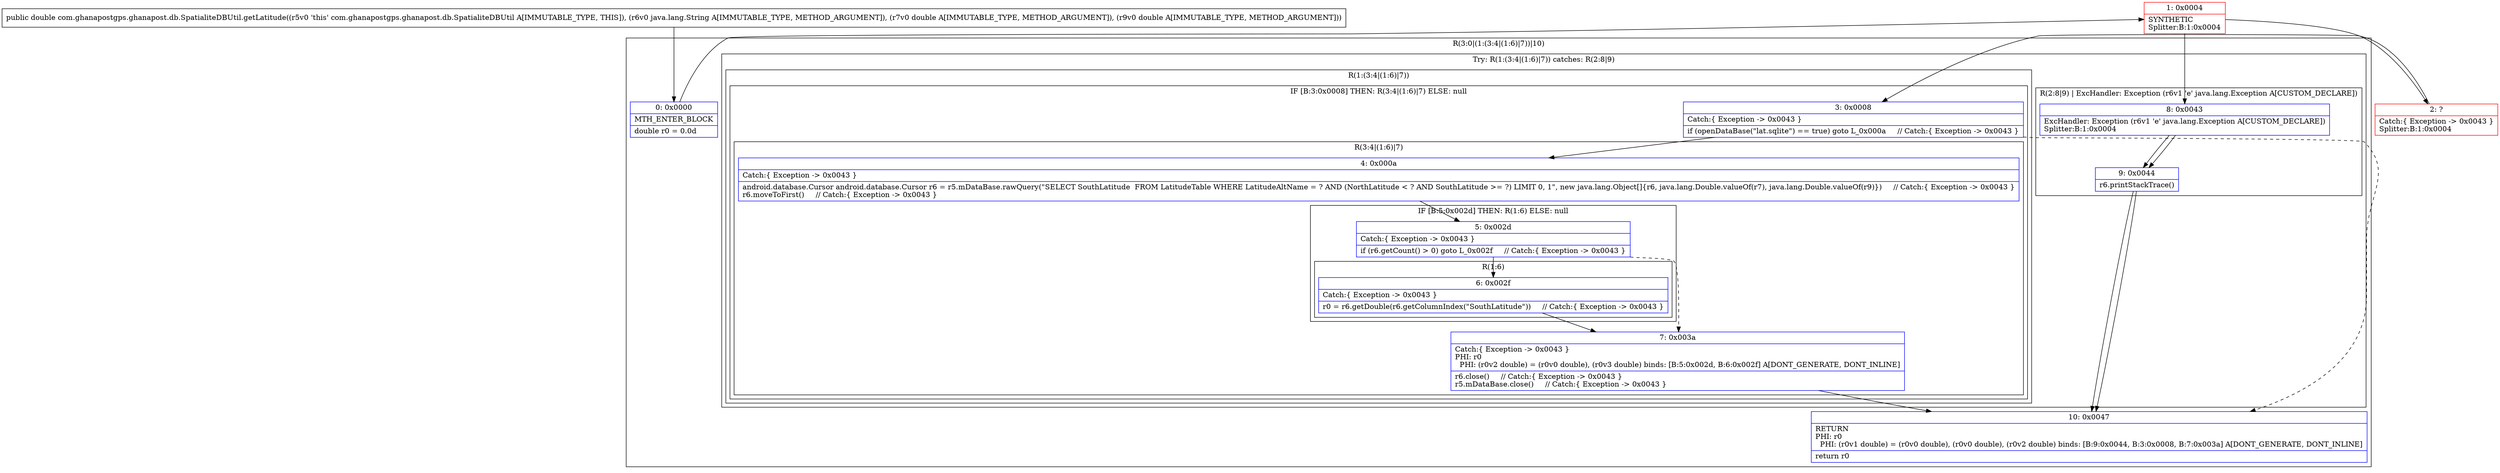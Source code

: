 digraph "CFG forcom.ghanapostgps.ghanapost.db.SpatialiteDBUtil.getLatitude(Ljava\/lang\/String;DD)D" {
subgraph cluster_Region_229620863 {
label = "R(3:0|(1:(3:4|(1:6)|7))|10)";
node [shape=record,color=blue];
Node_0 [shape=record,label="{0\:\ 0x0000|MTH_ENTER_BLOCK\l|double r0 = 0.0d\l}"];
subgraph cluster_TryCatchRegion_1955459212 {
label = "Try: R(1:(3:4|(1:6)|7)) catches: R(2:8|9)";
node [shape=record,color=blue];
subgraph cluster_Region_1756622374 {
label = "R(1:(3:4|(1:6)|7))";
node [shape=record,color=blue];
subgraph cluster_IfRegion_1487000911 {
label = "IF [B:3:0x0008] THEN: R(3:4|(1:6)|7) ELSE: null";
node [shape=record,color=blue];
Node_3 [shape=record,label="{3\:\ 0x0008|Catch:\{ Exception \-\> 0x0043 \}\l|if (openDataBase(\"lat.sqlite\") == true) goto L_0x000a     \/\/ Catch:\{ Exception \-\> 0x0043 \}\l}"];
subgraph cluster_Region_798398982 {
label = "R(3:4|(1:6)|7)";
node [shape=record,color=blue];
Node_4 [shape=record,label="{4\:\ 0x000a|Catch:\{ Exception \-\> 0x0043 \}\l|android.database.Cursor android.database.Cursor r6 = r5.mDataBase.rawQuery(\"SELECT SouthLatitude  FROM LatitudeTable WHERE LatitudeAltName = ? AND (NorthLatitude \< ? AND SouthLatitude \>= ?) LIMIT 0, 1\", new java.lang.Object[]\{r6, java.lang.Double.valueOf(r7), java.lang.Double.valueOf(r9)\})     \/\/ Catch:\{ Exception \-\> 0x0043 \}\lr6.moveToFirst()     \/\/ Catch:\{ Exception \-\> 0x0043 \}\l}"];
subgraph cluster_IfRegion_795234994 {
label = "IF [B:5:0x002d] THEN: R(1:6) ELSE: null";
node [shape=record,color=blue];
Node_5 [shape=record,label="{5\:\ 0x002d|Catch:\{ Exception \-\> 0x0043 \}\l|if (r6.getCount() \> 0) goto L_0x002f     \/\/ Catch:\{ Exception \-\> 0x0043 \}\l}"];
subgraph cluster_Region_1770292369 {
label = "R(1:6)";
node [shape=record,color=blue];
Node_6 [shape=record,label="{6\:\ 0x002f|Catch:\{ Exception \-\> 0x0043 \}\l|r0 = r6.getDouble(r6.getColumnIndex(\"SouthLatitude\"))     \/\/ Catch:\{ Exception \-\> 0x0043 \}\l}"];
}
}
Node_7 [shape=record,label="{7\:\ 0x003a|Catch:\{ Exception \-\> 0x0043 \}\lPHI: r0 \l  PHI: (r0v2 double) = (r0v0 double), (r0v3 double) binds: [B:5:0x002d, B:6:0x002f] A[DONT_GENERATE, DONT_INLINE]\l|r6.close()     \/\/ Catch:\{ Exception \-\> 0x0043 \}\lr5.mDataBase.close()     \/\/ Catch:\{ Exception \-\> 0x0043 \}\l}"];
}
}
}
subgraph cluster_Region_507404491 {
label = "R(2:8|9) | ExcHandler: Exception (r6v1 'e' java.lang.Exception A[CUSTOM_DECLARE])\l";
node [shape=record,color=blue];
Node_8 [shape=record,label="{8\:\ 0x0043|ExcHandler: Exception (r6v1 'e' java.lang.Exception A[CUSTOM_DECLARE])\lSplitter:B:1:0x0004\l}"];
Node_9 [shape=record,label="{9\:\ 0x0044|r6.printStackTrace()\l}"];
}
}
Node_10 [shape=record,label="{10\:\ 0x0047|RETURN\lPHI: r0 \l  PHI: (r0v1 double) = (r0v0 double), (r0v0 double), (r0v2 double) binds: [B:9:0x0044, B:3:0x0008, B:7:0x003a] A[DONT_GENERATE, DONT_INLINE]\l|return r0\l}"];
}
subgraph cluster_Region_507404491 {
label = "R(2:8|9) | ExcHandler: Exception (r6v1 'e' java.lang.Exception A[CUSTOM_DECLARE])\l";
node [shape=record,color=blue];
Node_8 [shape=record,label="{8\:\ 0x0043|ExcHandler: Exception (r6v1 'e' java.lang.Exception A[CUSTOM_DECLARE])\lSplitter:B:1:0x0004\l}"];
Node_9 [shape=record,label="{9\:\ 0x0044|r6.printStackTrace()\l}"];
}
Node_1 [shape=record,color=red,label="{1\:\ 0x0004|SYNTHETIC\lSplitter:B:1:0x0004\l}"];
Node_2 [shape=record,color=red,label="{2\:\ ?|Catch:\{ Exception \-\> 0x0043 \}\lSplitter:B:1:0x0004\l}"];
MethodNode[shape=record,label="{public double com.ghanapostgps.ghanapost.db.SpatialiteDBUtil.getLatitude((r5v0 'this' com.ghanapostgps.ghanapost.db.SpatialiteDBUtil A[IMMUTABLE_TYPE, THIS]), (r6v0 java.lang.String A[IMMUTABLE_TYPE, METHOD_ARGUMENT]), (r7v0 double A[IMMUTABLE_TYPE, METHOD_ARGUMENT]), (r9v0 double A[IMMUTABLE_TYPE, METHOD_ARGUMENT])) }"];
MethodNode -> Node_0;
Node_0 -> Node_1;
Node_3 -> Node_4;
Node_3 -> Node_10[style=dashed];
Node_4 -> Node_5;
Node_5 -> Node_6;
Node_5 -> Node_7[style=dashed];
Node_6 -> Node_7;
Node_7 -> Node_10;
Node_8 -> Node_9;
Node_9 -> Node_10;
Node_8 -> Node_9;
Node_9 -> Node_10;
Node_1 -> Node_2;
Node_1 -> Node_8;
Node_2 -> Node_3;
}


